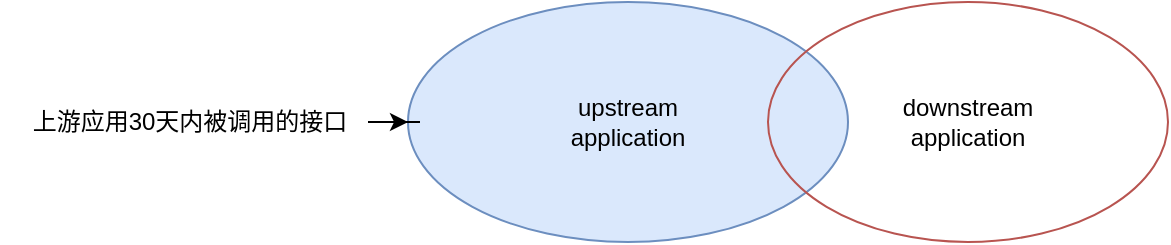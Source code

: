 <mxfile version="17.4.0" type="github">
  <diagram id="IJo18Hn07YLy4rYTtvmD" name="Page-1">
    <mxGraphModel dx="827" dy="541" grid="1" gridSize="10" guides="1" tooltips="1" connect="1" arrows="1" fold="1" page="1" pageScale="1" pageWidth="827" pageHeight="1169" math="0" shadow="0">
      <root>
        <mxCell id="0" />
        <mxCell id="1" parent="0" />
        <mxCell id="-GFGj58JDgoOGn1VU3U_-1" value="upstream &lt;br&gt;application" style="ellipse;whiteSpace=wrap;html=1;fillColor=#dae8fc;strokeColor=#6c8ebf;flipH=0;flipV=1;container=0;" vertex="1" parent="1">
          <mxGeometry x="224" y="525" width="220" height="120" as="geometry" />
        </mxCell>
        <mxCell id="-GFGj58JDgoOGn1VU3U_-2" value="downstream&lt;br&gt;application" style="ellipse;whiteSpace=wrap;html=1;fillColor=none;strokeColor=#b85450;" vertex="1" parent="1">
          <mxGeometry x="404" y="525" width="200" height="120" as="geometry" />
        </mxCell>
        <mxCell id="-GFGj58JDgoOGn1VU3U_-5" value="" style="edgeStyle=orthogonalEdgeStyle;rounded=0;orthogonalLoop=1;jettySize=auto;html=1;" edge="1" parent="1" source="-GFGj58JDgoOGn1VU3U_-4" target="-GFGj58JDgoOGn1VU3U_-1">
          <mxGeometry relative="1" as="geometry" />
        </mxCell>
        <mxCell id="-GFGj58JDgoOGn1VU3U_-4" value="上游应用30天内被调用的接口" style="text;html=1;strokeColor=none;fillColor=none;align=center;verticalAlign=middle;whiteSpace=wrap;rounded=0;" vertex="1" parent="1">
          <mxGeometry x="20" y="570" width="190" height="30" as="geometry" />
        </mxCell>
      </root>
    </mxGraphModel>
  </diagram>
</mxfile>
